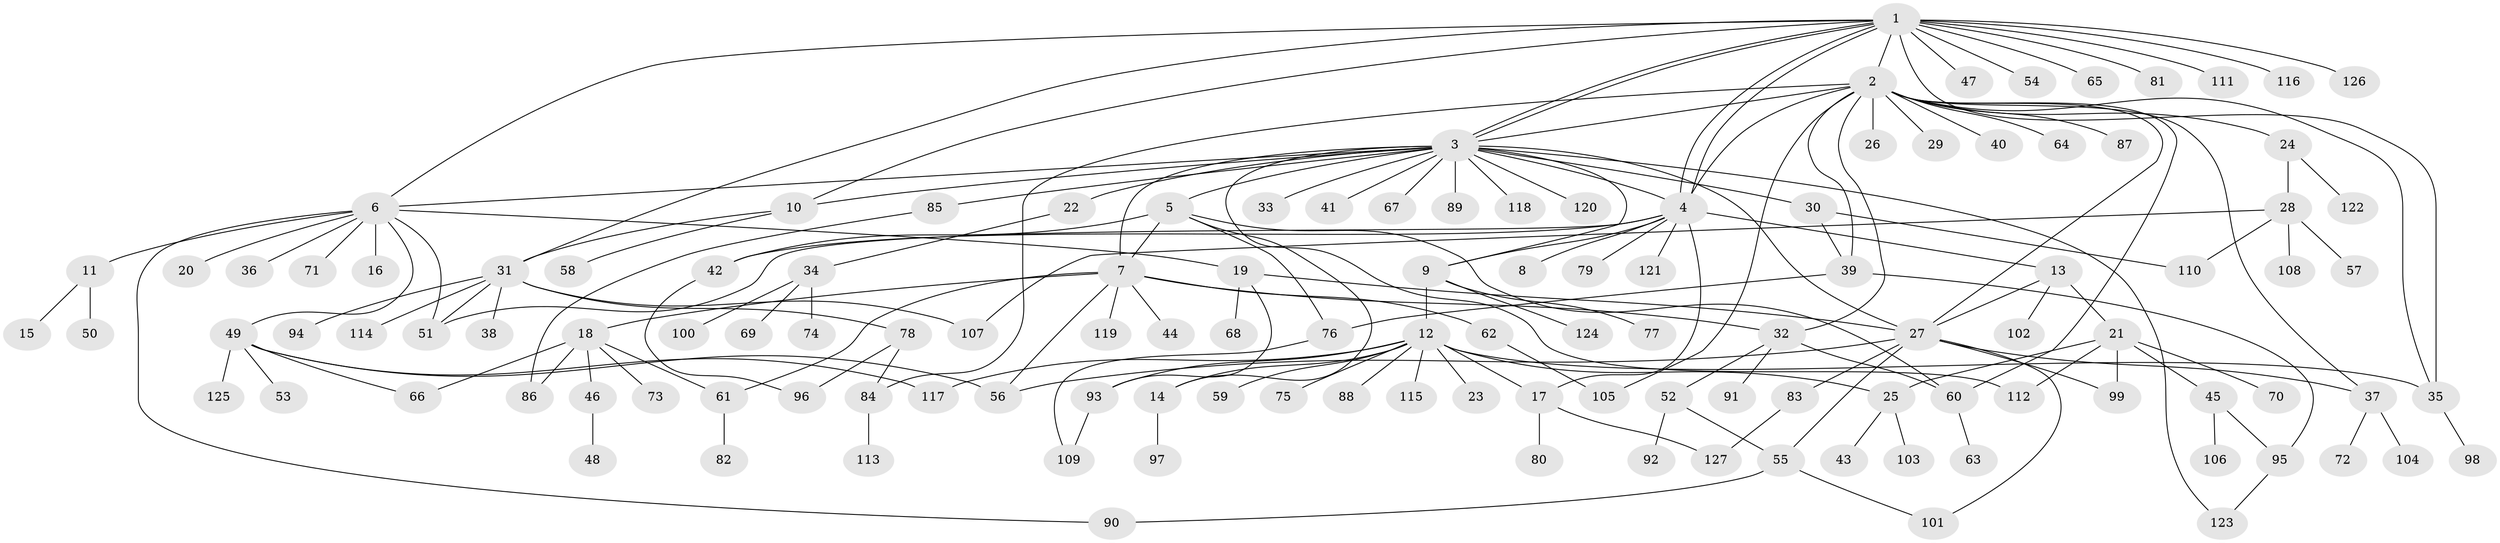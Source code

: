 // Generated by graph-tools (version 1.1) at 2025/14/03/09/25 04:14:36]
// undirected, 127 vertices, 174 edges
graph export_dot {
graph [start="1"]
  node [color=gray90,style=filled];
  1;
  2;
  3;
  4;
  5;
  6;
  7;
  8;
  9;
  10;
  11;
  12;
  13;
  14;
  15;
  16;
  17;
  18;
  19;
  20;
  21;
  22;
  23;
  24;
  25;
  26;
  27;
  28;
  29;
  30;
  31;
  32;
  33;
  34;
  35;
  36;
  37;
  38;
  39;
  40;
  41;
  42;
  43;
  44;
  45;
  46;
  47;
  48;
  49;
  50;
  51;
  52;
  53;
  54;
  55;
  56;
  57;
  58;
  59;
  60;
  61;
  62;
  63;
  64;
  65;
  66;
  67;
  68;
  69;
  70;
  71;
  72;
  73;
  74;
  75;
  76;
  77;
  78;
  79;
  80;
  81;
  82;
  83;
  84;
  85;
  86;
  87;
  88;
  89;
  90;
  91;
  92;
  93;
  94;
  95;
  96;
  97;
  98;
  99;
  100;
  101;
  102;
  103;
  104;
  105;
  106;
  107;
  108;
  109;
  110;
  111;
  112;
  113;
  114;
  115;
  116;
  117;
  118;
  119;
  120;
  121;
  122;
  123;
  124;
  125;
  126;
  127;
  1 -- 2;
  1 -- 3;
  1 -- 3;
  1 -- 4;
  1 -- 4;
  1 -- 6;
  1 -- 10;
  1 -- 31;
  1 -- 35;
  1 -- 47;
  1 -- 54;
  1 -- 65;
  1 -- 81;
  1 -- 111;
  1 -- 116;
  1 -- 126;
  2 -- 3;
  2 -- 4;
  2 -- 24;
  2 -- 26;
  2 -- 27;
  2 -- 29;
  2 -- 32;
  2 -- 35;
  2 -- 37;
  2 -- 39;
  2 -- 40;
  2 -- 60;
  2 -- 64;
  2 -- 84;
  2 -- 87;
  2 -- 105;
  3 -- 4;
  3 -- 5;
  3 -- 6;
  3 -- 7;
  3 -- 9;
  3 -- 10;
  3 -- 22;
  3 -- 27;
  3 -- 30;
  3 -- 33;
  3 -- 41;
  3 -- 67;
  3 -- 85;
  3 -- 89;
  3 -- 112;
  3 -- 118;
  3 -- 120;
  3 -- 123;
  4 -- 8;
  4 -- 9;
  4 -- 13;
  4 -- 17;
  4 -- 42;
  4 -- 51;
  4 -- 79;
  4 -- 121;
  5 -- 7;
  5 -- 14;
  5 -- 42;
  5 -- 60;
  5 -- 76;
  6 -- 11;
  6 -- 16;
  6 -- 19;
  6 -- 20;
  6 -- 36;
  6 -- 49;
  6 -- 51;
  6 -- 71;
  6 -- 90;
  7 -- 18;
  7 -- 32;
  7 -- 44;
  7 -- 56;
  7 -- 61;
  7 -- 62;
  7 -- 119;
  9 -- 12;
  9 -- 77;
  9 -- 124;
  10 -- 31;
  10 -- 58;
  11 -- 15;
  11 -- 50;
  12 -- 14;
  12 -- 17;
  12 -- 23;
  12 -- 25;
  12 -- 35;
  12 -- 59;
  12 -- 75;
  12 -- 88;
  12 -- 93;
  12 -- 115;
  12 -- 117;
  13 -- 21;
  13 -- 27;
  13 -- 102;
  14 -- 97;
  17 -- 80;
  17 -- 127;
  18 -- 46;
  18 -- 61;
  18 -- 66;
  18 -- 73;
  18 -- 86;
  19 -- 27;
  19 -- 68;
  19 -- 93;
  21 -- 25;
  21 -- 45;
  21 -- 70;
  21 -- 99;
  21 -- 112;
  22 -- 34;
  24 -- 28;
  24 -- 122;
  25 -- 43;
  25 -- 103;
  27 -- 37;
  27 -- 55;
  27 -- 56;
  27 -- 83;
  27 -- 99;
  27 -- 101;
  28 -- 57;
  28 -- 107;
  28 -- 108;
  28 -- 110;
  30 -- 39;
  30 -- 110;
  31 -- 38;
  31 -- 51;
  31 -- 78;
  31 -- 94;
  31 -- 107;
  31 -- 114;
  32 -- 52;
  32 -- 60;
  32 -- 91;
  34 -- 69;
  34 -- 74;
  34 -- 100;
  35 -- 98;
  37 -- 72;
  37 -- 104;
  39 -- 76;
  39 -- 95;
  42 -- 96;
  45 -- 95;
  45 -- 106;
  46 -- 48;
  49 -- 53;
  49 -- 56;
  49 -- 66;
  49 -- 117;
  49 -- 125;
  52 -- 55;
  52 -- 92;
  55 -- 90;
  55 -- 101;
  60 -- 63;
  61 -- 82;
  62 -- 105;
  76 -- 109;
  78 -- 84;
  78 -- 96;
  83 -- 127;
  84 -- 113;
  85 -- 86;
  93 -- 109;
  95 -- 123;
}
